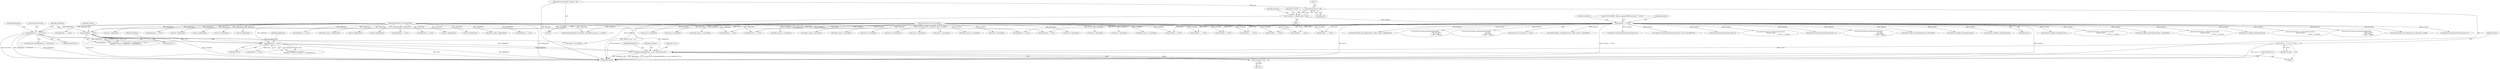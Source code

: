 digraph "0_Android_aeea52da00d210587fb3ed895de3d5f2e0264c88_4@pointer" {
"1001193" [label="(Call,memcpy(pReplyData, vol_ret, sizeof(int32_t)*2))"];
"1001101" [label="(Call,pReplyData == LVM_NULL)"];
"1000115" [label="(MethodParameterIn,void *pReplyData)"];
"1001119" [label="(Call,pReplyData == NULL)"];
"1001108" [label="(Call,pCmdData == NULL)"];
"1000113" [label="(MethodParameterIn,void *pCmdData)"];
"1000153" [label="(Call,pContext == NULL)"];
"1000118" [label="(Call,* pContext = (EffectContext *) self)"];
"1000120" [label="(Call,(EffectContext *) self)"];
"1000110" [label="(MethodParameterIn,effect_handle_t  self)"];
"1001089" [label="(Call,vol_ret[2] = {1<<24,1<<24})"];
"1001196" [label="(Call,sizeof(int32_t)*2)"];
"1001065" [label="(Call,(int32_t *)pCmdData)"];
"1001196" [label="(Call,sizeof(int32_t)*2)"];
"1000930" [label="(Call,(int32_t *)pCmdData)"];
"1000273" [label="(Call,(int *) pReplyData)"];
"1000212" [label="(Call,android::VirtualizerSetStrength(pContext, 0))"];
"1001197" [label="(Call,sizeof(int32_t))"];
"1001120" [label="(Identifier,pReplyData)"];
"1000695" [label="(Call,pCmdData == NULL)"];
"1000118" [label="(Call,* pContext = (EffectContext *) self)"];
"1000460" [label="(Call,android::Equalizer_getParameter(pContext,\n                                                             p->data,\n                                                             &p->vsize,\n                                                             p->data + voffset))"];
"1001101" [label="(Call,pReplyData == LVM_NULL)"];
"1000843" [label="(Call,android::Effect_setEnabled(pContext, LVM_TRUE))"];
"1000950" [label="(Call,android::LvmEffect_disable(pContext))"];
"1000850" [label="(Call,pReplyData == NULL)"];
"1000982" [label="(Call,android::LvmEffect_enable(pContext))"];
"1000116" [label="(Block,)"];
"1001195" [label="(Identifier,vol_ret)"];
"1000578" [label="(Call,(int *)pReplyData)"];
"1000115" [label="(MethodParameterIn,void *pReplyData)"];
"1000154" [label="(Identifier,pContext)"];
"1001068" [label="(Call,android::LvmEffect_enable(pContext))"];
"1001102" [label="(Identifier,pReplyData)"];
"1000234" [label="(Call,(int *) pReplyData)"];
"1000669" [label="(Call,(int *)pReplyData)"];
"1000800" [label="(Call,android::Volume_setParameter(pContext,\n (void *)p->data,\n                                                                 p->data + p->psize))"];
"1000873" [label="(Call,android::Effect_setEnabled(pContext, LVM_FALSE))"];
"1000581" [label="(Call,android::BassBoost_setParameter(pContext,\n (void *)p->data,\n                                                                    p->data + p->psize))"];
"1001124" [label="(Identifier,replySize)"];
"1001142" [label="(Call,(uint32_t *)pCmdData)"];
"1001081" [label="(Block,)"];
"1000367" [label="(Call,memcpy(pReplyData, pCmdData, sizeof(effect_param_t) + p->psize))"];
"1001103" [label="(Identifier,LVM_NULL)"];
"1000947" [label="(Call,(int32_t *)pCmdData)"];
"1001036" [label="(Call,android::LvmEffect_disable(pContext))"];
"1001105" [label="(ControlStructure,break;)"];
"1001118" [label="(Call,pReplyData == NULL ||\n                    replySize == NULL || *replySize < 2*sizeof(int32_t))"];
"1001113" [label="(Identifier,cmdSize)"];
"1000120" [label="(Call,(EffectContext *) self)"];
"1000119" [label="(Identifier,pContext)"];
"1000672" [label="(Call,android::Virtualizer_setParameter(pContext,\n (void *)p->data,\n                                                                       p->data + p->psize))"];
"1001090" [label="(Identifier,vol_ret)"];
"1000707" [label="(Call,pReplyData == NULL)"];
"1000964" [label="(Call,(int32_t *)pCmdData)"];
"1000433" [label="(Call,android::Virtualizer_getParameter(pContext,\n                                                               (void *)p->data,\n                                                               &p->vsize,\n                                                               p->data + voffset))"];
"1000168" [label="(Call,pReplyData == NULL)"];
"1000244" [label="(Call,pCmdData    == NULL)"];
"1001089" [label="(Call,vol_ret[2] = {1<<24,1<<24})"];
"1000728" [label="(Call,(effect_param_t *) pCmdData)"];
"1000378" [label="(Call,(effect_param_t *)pReplyData)"];
"1000797" [label="(Call,(int *)pReplyData)"];
"1000310" [label="(Call,android::Effect_setConfig(pContext, &pContext->config))"];
"1000285" [label="(Call,pReplyData == NULL)"];
"1001108" [label="(Call,pCmdData == NULL)"];
"1000870" [label="(Call,(int *)pReplyData)"];
"1000771" [label="(Call,pReplyData == NULL)"];
"1000345" [label="(Call,pReplyData == NULL)"];
"1001100" [label="(ControlStructure,if(pReplyData == LVM_NULL))"];
"1001033" [label="(Call,(int32_t *)pCmdData)"];
"1000122" [label="(Identifier,self)"];
"1001193" [label="(Call,memcpy(pReplyData, vol_ret, sizeof(int32_t)*2))"];
"1000222" [label="(Call,android::EqualizerSetPreset(pContext, 0))"];
"1000840" [label="(Call,(int *)pReplyData)"];
"1000155" [label="(Identifier,NULL)"];
"1000604" [label="(Call,pCmdData   == NULL)"];
"1000303" [label="(Call,android::Effect_getConfig(pContext, (effect_config_t *)pReplyData))"];
"1000485" [label="(Call,android::Volume_getParameter(pContext,\n                                                          (void *)p->data,\n                                                          &p->vsize,\n                                                          p->data + voffset))"];
"1000733" [label="(Call,(int *)pReplyData)"];
"1001194" [label="(Identifier,pReplyData)"];
"1001050" [label="(Call,(int32_t *)pCmdData)"];
"1000305" [label="(Call,(effect_config_t *)pReplyData)"];
"1000110" [label="(MethodParameterIn,effect_handle_t  self)"];
"1000792" [label="(Call,(effect_param_t *) pCmdData)"];
"1000153" [label="(Call,pContext == NULL)"];
"1000539" [label="(Call,pReplyData == NULL)"];
"1000560" [label="(Call,(effect_param_t *) pCmdData)"];
"1000127" [label="(Identifier,pContext)"];
"1001199" [label="(Literal,2)"];
"1000253" [label="(Call,pReplyData  == NULL)"];
"1001260" [label="(MethodReturn,int)"];
"1000408" [label="(Call,android::BassBoost_getParameter(pContext,\n                                                             p->data,\n                                                             &p->vsize,\n                                                             p->data + voffset))"];
"1000152" [label="(ControlStructure,if (pContext == NULL))"];
"1000276" [label="(Call,android::Effect_setConfig(pContext, (effect_config_t *) pCmdData))"];
"1000524" [label="(Call,pCmdData   == NULL)"];
"1000158" [label="(Literal,\"\tLVM_ERROR : Effect_command ERROR pContext == NULL\")"];
"1001119" [label="(Call,pReplyData == NULL)"];
"1000759" [label="(Call,pCmdData   == NULL)"];
"1000278" [label="(Call,(effect_config_t *) pCmdData)"];
"1000327" [label="(Call,pCmdData == NULL)"];
"1001201" [label="(Identifier,pContext)"];
"1000191" [label="(Call,(int *) pReplyData)"];
"1001093" [label="(Identifier,status)"];
"1000113" [label="(MethodParameterIn,void *pCmdData)"];
"1000820" [label="(Call,pReplyData == NULL)"];
"1000237" [label="(Call,android::VolumeSetVolumeLevel(pContext, 0))"];
"1001200" [label="(Call,android::VolumeSetVolumeLevel(pContext, (int16_t)(maxdB*100)))"];
"1000895" [label="(Call,(uint32_t *)pCmdData)"];
"1000630" [label="(Call,pReplyData == NULL)"];
"1001123" [label="(Call,replySize == NULL)"];
"1000322" [label="(Call,(effect_param_t *)pCmdData)"];
"1000882" [label="(Call,pCmdData   == NULL)"];
"1000163" [label="(Identifier,cmdCode)"];
"1000202" [label="(Call,android::BassSetStrength(pContext, 0))"];
"1000979" [label="(Call,(int32_t *)pCmdData)"];
"1001016" [label="(Call,(int32_t *)pCmdData)"];
"1001107" [label="(Call,pCmdData == NULL || cmdSize != 2 * sizeof(uint32_t) || pReplyData == NULL ||\n                    replySize == NULL || *replySize < 2*sizeof(int32_t))"];
"1000651" [label="(Call,(effect_param_t *) pCmdData)"];
"1001109" [label="(Identifier,pCmdData)"];
"1000736" [label="(Call,android::Equalizer_setParameter(pContext,\n (void *)p->data,\n                                                                     p->data + p->psize))"];
"1001121" [label="(Identifier,NULL)"];
"1001149" [label="(Call,(uint32_t *)pCmdData)"];
"1001110" [label="(Identifier,NULL)"];
"1001193" -> "1001081"  [label="AST: "];
"1001193" -> "1001196"  [label="CFG: "];
"1001194" -> "1001193"  [label="AST: "];
"1001195" -> "1001193"  [label="AST: "];
"1001196" -> "1001193"  [label="AST: "];
"1001201" -> "1001193"  [label="CFG: "];
"1001193" -> "1001260"  [label="DDG: sizeof(int32_t)*2"];
"1001193" -> "1001260"  [label="DDG: pReplyData"];
"1001193" -> "1001260"  [label="DDG: vol_ret"];
"1001193" -> "1001260"  [label="DDG: memcpy(pReplyData, vol_ret, sizeof(int32_t)*2)"];
"1001101" -> "1001193"  [label="DDG: pReplyData"];
"1001119" -> "1001193"  [label="DDG: pReplyData"];
"1000115" -> "1001193"  [label="DDG: pReplyData"];
"1001089" -> "1001193"  [label="DDG: vol_ret"];
"1001196" -> "1001193"  [label="DDG: 2"];
"1001101" -> "1001100"  [label="AST: "];
"1001101" -> "1001103"  [label="CFG: "];
"1001102" -> "1001101"  [label="AST: "];
"1001103" -> "1001101"  [label="AST: "];
"1001105" -> "1001101"  [label="CFG: "];
"1001109" -> "1001101"  [label="CFG: "];
"1001101" -> "1001260"  [label="DDG: LVM_NULL"];
"1001101" -> "1001260"  [label="DDG: pReplyData == LVM_NULL"];
"1001101" -> "1001260"  [label="DDG: pReplyData"];
"1000115" -> "1001101"  [label="DDG: pReplyData"];
"1001101" -> "1001119"  [label="DDG: pReplyData"];
"1000115" -> "1000109"  [label="AST: "];
"1000115" -> "1001260"  [label="DDG: pReplyData"];
"1000115" -> "1000168"  [label="DDG: pReplyData"];
"1000115" -> "1000191"  [label="DDG: pReplyData"];
"1000115" -> "1000234"  [label="DDG: pReplyData"];
"1000115" -> "1000253"  [label="DDG: pReplyData"];
"1000115" -> "1000273"  [label="DDG: pReplyData"];
"1000115" -> "1000285"  [label="DDG: pReplyData"];
"1000115" -> "1000305"  [label="DDG: pReplyData"];
"1000115" -> "1000345"  [label="DDG: pReplyData"];
"1000115" -> "1000367"  [label="DDG: pReplyData"];
"1000115" -> "1000378"  [label="DDG: pReplyData"];
"1000115" -> "1000539"  [label="DDG: pReplyData"];
"1000115" -> "1000578"  [label="DDG: pReplyData"];
"1000115" -> "1000630"  [label="DDG: pReplyData"];
"1000115" -> "1000669"  [label="DDG: pReplyData"];
"1000115" -> "1000707"  [label="DDG: pReplyData"];
"1000115" -> "1000733"  [label="DDG: pReplyData"];
"1000115" -> "1000771"  [label="DDG: pReplyData"];
"1000115" -> "1000797"  [label="DDG: pReplyData"];
"1000115" -> "1000820"  [label="DDG: pReplyData"];
"1000115" -> "1000840"  [label="DDG: pReplyData"];
"1000115" -> "1000850"  [label="DDG: pReplyData"];
"1000115" -> "1000870"  [label="DDG: pReplyData"];
"1000115" -> "1001119"  [label="DDG: pReplyData"];
"1001119" -> "1001118"  [label="AST: "];
"1001119" -> "1001121"  [label="CFG: "];
"1001120" -> "1001119"  [label="AST: "];
"1001121" -> "1001119"  [label="AST: "];
"1001124" -> "1001119"  [label="CFG: "];
"1001118" -> "1001119"  [label="CFG: "];
"1001119" -> "1001260"  [label="DDG: NULL"];
"1001119" -> "1001260"  [label="DDG: pReplyData"];
"1001119" -> "1001118"  [label="DDG: pReplyData"];
"1001119" -> "1001118"  [label="DDG: NULL"];
"1001108" -> "1001119"  [label="DDG: NULL"];
"1001119" -> "1001123"  [label="DDG: NULL"];
"1001108" -> "1001107"  [label="AST: "];
"1001108" -> "1001110"  [label="CFG: "];
"1001109" -> "1001108"  [label="AST: "];
"1001110" -> "1001108"  [label="AST: "];
"1001113" -> "1001108"  [label="CFG: "];
"1001107" -> "1001108"  [label="CFG: "];
"1001108" -> "1001260"  [label="DDG: pCmdData"];
"1001108" -> "1001260"  [label="DDG: NULL"];
"1001108" -> "1001107"  [label="DDG: pCmdData"];
"1001108" -> "1001107"  [label="DDG: NULL"];
"1000113" -> "1001108"  [label="DDG: pCmdData"];
"1000153" -> "1001108"  [label="DDG: NULL"];
"1001108" -> "1001142"  [label="DDG: pCmdData"];
"1000113" -> "1000109"  [label="AST: "];
"1000113" -> "1001260"  [label="DDG: pCmdData"];
"1000113" -> "1000244"  [label="DDG: pCmdData"];
"1000113" -> "1000278"  [label="DDG: pCmdData"];
"1000113" -> "1000322"  [label="DDG: pCmdData"];
"1000113" -> "1000327"  [label="DDG: pCmdData"];
"1000113" -> "1000367"  [label="DDG: pCmdData"];
"1000113" -> "1000524"  [label="DDG: pCmdData"];
"1000113" -> "1000560"  [label="DDG: pCmdData"];
"1000113" -> "1000604"  [label="DDG: pCmdData"];
"1000113" -> "1000651"  [label="DDG: pCmdData"];
"1000113" -> "1000695"  [label="DDG: pCmdData"];
"1000113" -> "1000728"  [label="DDG: pCmdData"];
"1000113" -> "1000759"  [label="DDG: pCmdData"];
"1000113" -> "1000792"  [label="DDG: pCmdData"];
"1000113" -> "1000882"  [label="DDG: pCmdData"];
"1000113" -> "1000895"  [label="DDG: pCmdData"];
"1000113" -> "1000930"  [label="DDG: pCmdData"];
"1000113" -> "1000947"  [label="DDG: pCmdData"];
"1000113" -> "1000964"  [label="DDG: pCmdData"];
"1000113" -> "1000979"  [label="DDG: pCmdData"];
"1000113" -> "1001016"  [label="DDG: pCmdData"];
"1000113" -> "1001033"  [label="DDG: pCmdData"];
"1000113" -> "1001050"  [label="DDG: pCmdData"];
"1000113" -> "1001065"  [label="DDG: pCmdData"];
"1000113" -> "1001142"  [label="DDG: pCmdData"];
"1000113" -> "1001149"  [label="DDG: pCmdData"];
"1000153" -> "1000152"  [label="AST: "];
"1000153" -> "1000155"  [label="CFG: "];
"1000154" -> "1000153"  [label="AST: "];
"1000155" -> "1000153"  [label="AST: "];
"1000158" -> "1000153"  [label="CFG: "];
"1000163" -> "1000153"  [label="CFG: "];
"1000153" -> "1001260"  [label="DDG: NULL"];
"1000153" -> "1001260"  [label="DDG: pContext == NULL"];
"1000153" -> "1001260"  [label="DDG: pContext"];
"1000118" -> "1000153"  [label="DDG: pContext"];
"1000153" -> "1000168"  [label="DDG: NULL"];
"1000153" -> "1000202"  [label="DDG: pContext"];
"1000153" -> "1000212"  [label="DDG: pContext"];
"1000153" -> "1000222"  [label="DDG: pContext"];
"1000153" -> "1000237"  [label="DDG: pContext"];
"1000153" -> "1000244"  [label="DDG: NULL"];
"1000153" -> "1000276"  [label="DDG: pContext"];
"1000153" -> "1000285"  [label="DDG: NULL"];
"1000153" -> "1000303"  [label="DDG: pContext"];
"1000153" -> "1000310"  [label="DDG: pContext"];
"1000153" -> "1000327"  [label="DDG: NULL"];
"1000153" -> "1000408"  [label="DDG: pContext"];
"1000153" -> "1000433"  [label="DDG: pContext"];
"1000153" -> "1000460"  [label="DDG: pContext"];
"1000153" -> "1000485"  [label="DDG: pContext"];
"1000153" -> "1000524"  [label="DDG: NULL"];
"1000153" -> "1000581"  [label="DDG: pContext"];
"1000153" -> "1000604"  [label="DDG: NULL"];
"1000153" -> "1000672"  [label="DDG: pContext"];
"1000153" -> "1000695"  [label="DDG: NULL"];
"1000153" -> "1000736"  [label="DDG: pContext"];
"1000153" -> "1000759"  [label="DDG: NULL"];
"1000153" -> "1000800"  [label="DDG: pContext"];
"1000153" -> "1000820"  [label="DDG: NULL"];
"1000153" -> "1000843"  [label="DDG: pContext"];
"1000153" -> "1000850"  [label="DDG: NULL"];
"1000153" -> "1000873"  [label="DDG: pContext"];
"1000153" -> "1000882"  [label="DDG: NULL"];
"1000153" -> "1000950"  [label="DDG: pContext"];
"1000153" -> "1000982"  [label="DDG: pContext"];
"1000153" -> "1001036"  [label="DDG: pContext"];
"1000153" -> "1001068"  [label="DDG: pContext"];
"1000153" -> "1001200"  [label="DDG: pContext"];
"1000118" -> "1000116"  [label="AST: "];
"1000118" -> "1000120"  [label="CFG: "];
"1000119" -> "1000118"  [label="AST: "];
"1000120" -> "1000118"  [label="AST: "];
"1000127" -> "1000118"  [label="CFG: "];
"1000118" -> "1001260"  [label="DDG: (EffectContext *) self"];
"1000120" -> "1000118"  [label="DDG: self"];
"1000120" -> "1000122"  [label="CFG: "];
"1000121" -> "1000120"  [label="AST: "];
"1000122" -> "1000120"  [label="AST: "];
"1000120" -> "1001260"  [label="DDG: self"];
"1000110" -> "1000120"  [label="DDG: self"];
"1000110" -> "1000109"  [label="AST: "];
"1000110" -> "1001260"  [label="DDG: self"];
"1001089" -> "1001081"  [label="AST: "];
"1001089" -> "1001090"  [label="CFG: "];
"1001090" -> "1001089"  [label="AST: "];
"1001093" -> "1001089"  [label="CFG: "];
"1001089" -> "1001260"  [label="DDG: vol_ret"];
"1001196" -> "1001199"  [label="CFG: "];
"1001197" -> "1001196"  [label="AST: "];
"1001199" -> "1001196"  [label="AST: "];
}
